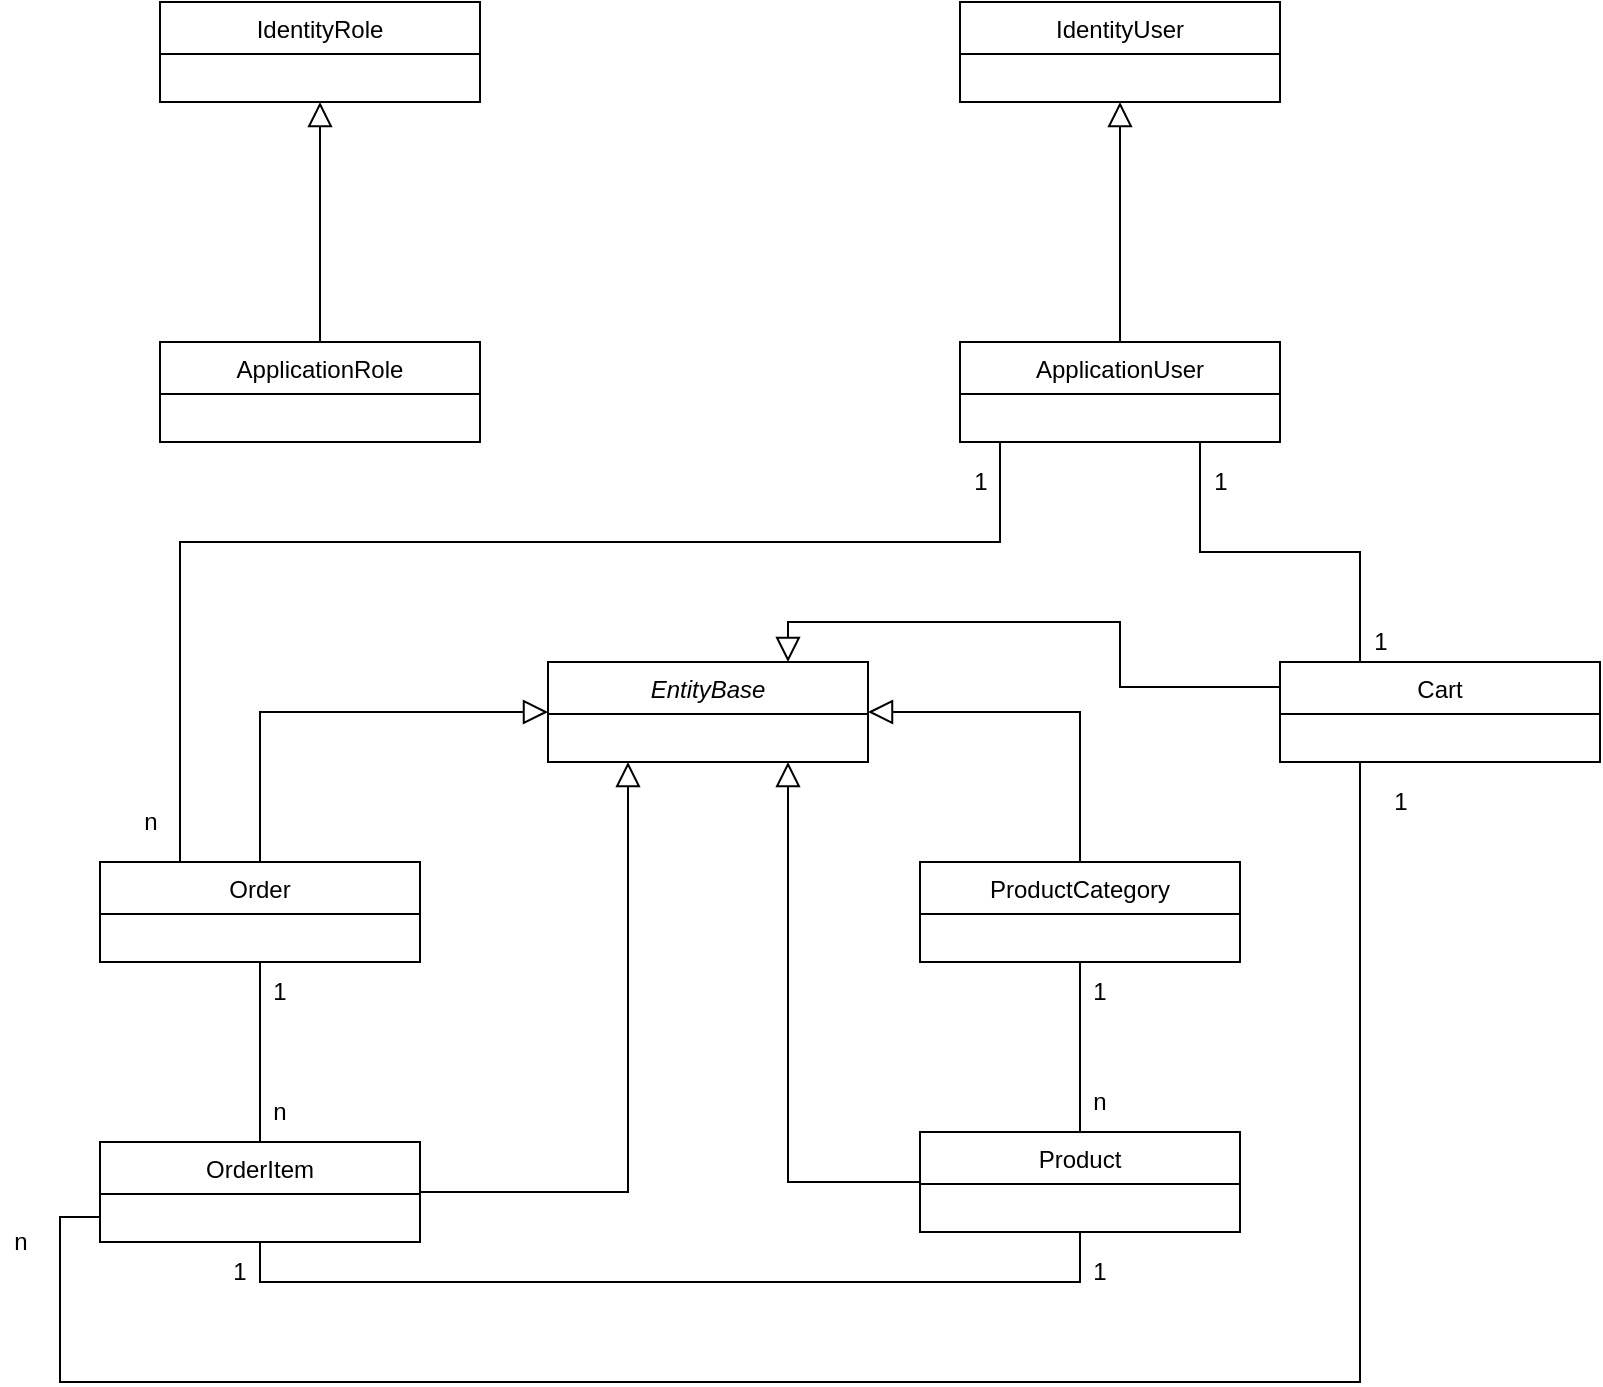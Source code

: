 <mxfile version="17.1.1" type="device" pages="2"><diagram id="C5RBs43oDa-KdzZeNtuy" name="Page-1"><mxGraphModel dx="1422" dy="754" grid="1" gridSize="10" guides="1" tooltips="1" connect="1" arrows="1" fold="1" page="1" pageScale="1" pageWidth="827" pageHeight="1169" math="0" shadow="0"><root><mxCell id="WIyWlLk6GJQsqaUBKTNV-0"/><mxCell id="WIyWlLk6GJQsqaUBKTNV-1" parent="WIyWlLk6GJQsqaUBKTNV-0"/><mxCell id="zkfFHV4jXpPFQw0GAbJ--0" value="IdentityRole" style="swimlane;fontStyle=0;align=center;verticalAlign=top;childLayout=stackLayout;horizontal=1;startSize=26;horizontalStack=0;resizeParent=1;resizeLast=0;collapsible=1;marginBottom=0;rounded=0;shadow=0;strokeWidth=1;" parent="WIyWlLk6GJQsqaUBKTNV-1" vertex="1"><mxGeometry x="140" y="110" width="160" height="50" as="geometry"><mxRectangle x="230" y="140" width="160" height="26" as="alternateBounds"/></mxGeometry></mxCell><mxCell id="QKG2dpMcUeXvzrc2wQBo-0" style="edgeStyle=orthogonalEdgeStyle;rounded=0;orthogonalLoop=1;jettySize=auto;html=1;exitX=0.75;exitY=1;exitDx=0;exitDy=0;entryX=0.25;entryY=0;entryDx=0;entryDy=0;endArrow=none;endFill=0;" edge="1" parent="WIyWlLk6GJQsqaUBKTNV-1" source="zkfFHV4jXpPFQw0GAbJ--13" target="A7w_kKGn5nIqc-CVTfZU-3"><mxGeometry relative="1" as="geometry"><Array as="points"><mxPoint x="560" y="330"/><mxPoint x="560" y="380"/><mxPoint x="150" y="380"/></Array></mxGeometry></mxCell><mxCell id="zkfFHV4jXpPFQw0GAbJ--13" value="ApplicationUser" style="swimlane;fontStyle=0;align=center;verticalAlign=top;childLayout=stackLayout;horizontal=1;startSize=26;horizontalStack=0;resizeParent=1;resizeLast=0;collapsible=1;marginBottom=0;rounded=0;shadow=0;strokeWidth=1;" parent="WIyWlLk6GJQsqaUBKTNV-1" vertex="1"><mxGeometry x="540" y="280" width="160" height="50" as="geometry"><mxRectangle x="340" y="380" width="170" height="26" as="alternateBounds"/></mxGeometry></mxCell><mxCell id="zkfFHV4jXpPFQw0GAbJ--16" value="" style="endArrow=block;endSize=10;endFill=0;shadow=0;strokeWidth=1;rounded=0;edgeStyle=elbowEdgeStyle;elbow=vertical;entryX=0.5;entryY=1;entryDx=0;entryDy=0;" parent="WIyWlLk6GJQsqaUBKTNV-1" source="zkfFHV4jXpPFQw0GAbJ--13" target="A7w_kKGn5nIqc-CVTfZU-0" edge="1"><mxGeometry width="160" relative="1" as="geometry"><mxPoint x="400" y="403" as="sourcePoint"/><mxPoint x="820" y="200" as="targetPoint"/><Array as="points"><mxPoint x="620" y="200"/></Array></mxGeometry></mxCell><mxCell id="A7w_kKGn5nIqc-CVTfZU-0" value="IdentityUser" style="swimlane;fontStyle=0;align=center;verticalAlign=top;childLayout=stackLayout;horizontal=1;startSize=26;horizontalStack=0;resizeParent=1;resizeLast=0;collapsible=1;marginBottom=0;rounded=0;shadow=0;strokeWidth=1;" parent="WIyWlLk6GJQsqaUBKTNV-1" vertex="1"><mxGeometry x="540" y="110" width="160" height="50" as="geometry"><mxRectangle x="230" y="140" width="160" height="26" as="alternateBounds"/></mxGeometry></mxCell><mxCell id="A7w_kKGn5nIqc-CVTfZU-1" value="ApplicationRole" style="swimlane;fontStyle=0;align=center;verticalAlign=top;childLayout=stackLayout;horizontal=1;startSize=26;horizontalStack=0;resizeParent=1;resizeLast=0;collapsible=1;marginBottom=0;rounded=0;shadow=0;strokeWidth=1;" parent="WIyWlLk6GJQsqaUBKTNV-1" vertex="1"><mxGeometry x="140" y="280" width="160" height="50" as="geometry"><mxRectangle x="340" y="380" width="170" height="26" as="alternateBounds"/></mxGeometry></mxCell><mxCell id="A7w_kKGn5nIqc-CVTfZU-2" value="" style="endArrow=block;endSize=10;endFill=0;shadow=0;strokeWidth=1;rounded=0;edgeStyle=elbowEdgeStyle;elbow=vertical;" parent="WIyWlLk6GJQsqaUBKTNV-1" source="A7w_kKGn5nIqc-CVTfZU-1" edge="1"><mxGeometry width="160" relative="1" as="geometry"><mxPoint x="130" y="363" as="sourcePoint"/><mxPoint x="220" y="160" as="targetPoint"/></mxGeometry></mxCell><mxCell id="A7w_kKGn5nIqc-CVTfZU-14" style="edgeStyle=orthogonalEdgeStyle;rounded=0;orthogonalLoop=1;jettySize=auto;html=1;endArrow=none;endFill=0;" parent="WIyWlLk6GJQsqaUBKTNV-1" source="A7w_kKGn5nIqc-CVTfZU-3" target="A7w_kKGn5nIqc-CVTfZU-4" edge="1"><mxGeometry relative="1" as="geometry"/></mxCell><mxCell id="A7w_kKGn5nIqc-CVTfZU-3" value="Order" style="swimlane;fontStyle=0;align=center;verticalAlign=top;childLayout=stackLayout;horizontal=1;startSize=26;horizontalStack=0;resizeParent=1;resizeLast=0;collapsible=1;marginBottom=0;rounded=0;shadow=0;strokeWidth=1;" parent="WIyWlLk6GJQsqaUBKTNV-1" vertex="1"><mxGeometry x="110" y="540" width="160" height="50" as="geometry"><mxRectangle x="340" y="380" width="170" height="26" as="alternateBounds"/></mxGeometry></mxCell><mxCell id="A7w_kKGn5nIqc-CVTfZU-20" style="edgeStyle=orthogonalEdgeStyle;rounded=0;orthogonalLoop=1;jettySize=auto;html=1;entryX=0.5;entryY=1;entryDx=0;entryDy=0;endArrow=none;endFill=0;" parent="WIyWlLk6GJQsqaUBKTNV-1" source="A7w_kKGn5nIqc-CVTfZU-4" target="A7w_kKGn5nIqc-CVTfZU-5" edge="1"><mxGeometry relative="1" as="geometry"><Array as="points"><mxPoint x="190" y="750"/><mxPoint x="600" y="750"/></Array></mxGeometry></mxCell><mxCell id="A7w_kKGn5nIqc-CVTfZU-4" value="OrderItem" style="swimlane;fontStyle=0;align=center;verticalAlign=top;childLayout=stackLayout;horizontal=1;startSize=26;horizontalStack=0;resizeParent=1;resizeLast=0;collapsible=1;marginBottom=0;rounded=0;shadow=0;strokeWidth=1;" parent="WIyWlLk6GJQsqaUBKTNV-1" vertex="1"><mxGeometry x="110" y="680" width="160" height="50" as="geometry"><mxRectangle x="340" y="380" width="170" height="26" as="alternateBounds"/></mxGeometry></mxCell><mxCell id="A7w_kKGn5nIqc-CVTfZU-5" value="Product" style="swimlane;fontStyle=0;align=center;verticalAlign=top;childLayout=stackLayout;horizontal=1;startSize=26;horizontalStack=0;resizeParent=1;resizeLast=0;collapsible=1;marginBottom=0;rounded=0;shadow=0;strokeWidth=1;" parent="WIyWlLk6GJQsqaUBKTNV-1" vertex="1"><mxGeometry x="520" y="675" width="160" height="50" as="geometry"><mxRectangle x="340" y="380" width="170" height="26" as="alternateBounds"/></mxGeometry></mxCell><mxCell id="A7w_kKGn5nIqc-CVTfZU-15" style="edgeStyle=orthogonalEdgeStyle;rounded=0;orthogonalLoop=1;jettySize=auto;html=1;entryX=0.5;entryY=0;entryDx=0;entryDy=0;endArrow=none;endFill=0;" parent="WIyWlLk6GJQsqaUBKTNV-1" source="A7w_kKGn5nIqc-CVTfZU-6" target="A7w_kKGn5nIqc-CVTfZU-5" edge="1"><mxGeometry relative="1" as="geometry"/></mxCell><mxCell id="A7w_kKGn5nIqc-CVTfZU-6" value="ProductCategory" style="swimlane;fontStyle=0;align=center;verticalAlign=top;childLayout=stackLayout;horizontal=1;startSize=26;horizontalStack=0;resizeParent=1;resizeLast=0;collapsible=1;marginBottom=0;rounded=0;shadow=0;strokeWidth=1;" parent="WIyWlLk6GJQsqaUBKTNV-1" vertex="1"><mxGeometry x="520" y="540" width="160" height="50" as="geometry"><mxRectangle x="340" y="380" width="170" height="26" as="alternateBounds"/></mxGeometry></mxCell><mxCell id="A7w_kKGn5nIqc-CVTfZU-7" value="EntityBase" style="swimlane;fontStyle=2;align=center;verticalAlign=top;childLayout=stackLayout;horizontal=1;startSize=26;horizontalStack=0;resizeParent=1;resizeLast=0;collapsible=1;marginBottom=0;rounded=0;shadow=0;strokeWidth=1;" parent="WIyWlLk6GJQsqaUBKTNV-1" vertex="1"><mxGeometry x="334" y="440" width="160" height="50" as="geometry"><mxRectangle x="340" y="380" width="170" height="26" as="alternateBounds"/></mxGeometry></mxCell><mxCell id="A7w_kKGn5nIqc-CVTfZU-8" value="" style="endArrow=block;endSize=10;endFill=0;shadow=0;strokeWidth=1;rounded=0;edgeStyle=elbowEdgeStyle;elbow=vertical;entryX=1;entryY=0.5;entryDx=0;entryDy=0;exitX=0.5;exitY=0;exitDx=0;exitDy=0;" parent="WIyWlLk6GJQsqaUBKTNV-1" source="A7w_kKGn5nIqc-CVTfZU-6" target="A7w_kKGn5nIqc-CVTfZU-7" edge="1"><mxGeometry width="160" relative="1" as="geometry"><mxPoint x="440" y="350" as="sourcePoint"/><mxPoint x="440" y="230" as="targetPoint"/><Array as="points"><mxPoint x="550" y="465"/></Array></mxGeometry></mxCell><mxCell id="A7w_kKGn5nIqc-CVTfZU-9" value="" style="endArrow=block;endSize=10;endFill=0;shadow=0;strokeWidth=1;rounded=0;edgeStyle=elbowEdgeStyle;elbow=vertical;entryX=0.75;entryY=1;entryDx=0;entryDy=0;exitX=0;exitY=0.5;exitDx=0;exitDy=0;" parent="WIyWlLk6GJQsqaUBKTNV-1" source="A7w_kKGn5nIqc-CVTfZU-5" target="A7w_kKGn5nIqc-CVTfZU-7" edge="1"><mxGeometry width="160" relative="1" as="geometry"><mxPoint x="510" y="710" as="sourcePoint"/><mxPoint x="504" y="475" as="targetPoint"/><Array as="points"><mxPoint x="490" y="700"/></Array></mxGeometry></mxCell><mxCell id="A7w_kKGn5nIqc-CVTfZU-10" value="" style="endArrow=block;endSize=10;endFill=0;shadow=0;strokeWidth=1;rounded=0;edgeStyle=elbowEdgeStyle;elbow=vertical;entryX=0.25;entryY=1;entryDx=0;entryDy=0;exitX=1;exitY=0.5;exitDx=0;exitDy=0;" parent="WIyWlLk6GJQsqaUBKTNV-1" source="A7w_kKGn5nIqc-CVTfZU-4" target="A7w_kKGn5nIqc-CVTfZU-7" edge="1"><mxGeometry width="160" relative="1" as="geometry"><mxPoint x="520" y="720" as="sourcePoint"/><mxPoint x="464" y="500" as="targetPoint"/><Array as="points"><mxPoint x="350" y="705"/></Array></mxGeometry></mxCell><mxCell id="A7w_kKGn5nIqc-CVTfZU-11" value="" style="endArrow=block;endSize=10;endFill=0;shadow=0;strokeWidth=1;rounded=0;edgeStyle=elbowEdgeStyle;elbow=vertical;entryX=0;entryY=0.5;entryDx=0;entryDy=0;exitX=0.5;exitY=0;exitDx=0;exitDy=0;" parent="WIyWlLk6GJQsqaUBKTNV-1" source="A7w_kKGn5nIqc-CVTfZU-3" target="A7w_kKGn5nIqc-CVTfZU-7" edge="1"><mxGeometry width="160" relative="1" as="geometry"><mxPoint x="280" y="715" as="sourcePoint"/><mxPoint x="384" y="500" as="targetPoint"/><Array as="points"><mxPoint x="250" y="465"/></Array></mxGeometry></mxCell><mxCell id="A7w_kKGn5nIqc-CVTfZU-16" value="1" style="text;html=1;strokeColor=none;fillColor=none;align=center;verticalAlign=middle;whiteSpace=wrap;rounded=0;" parent="WIyWlLk6GJQsqaUBKTNV-1" vertex="1"><mxGeometry x="580" y="590" width="60" height="30" as="geometry"/></mxCell><mxCell id="A7w_kKGn5nIqc-CVTfZU-17" value="n" style="text;html=1;strokeColor=none;fillColor=none;align=center;verticalAlign=middle;whiteSpace=wrap;rounded=0;" parent="WIyWlLk6GJQsqaUBKTNV-1" vertex="1"><mxGeometry x="580" y="645" width="60" height="30" as="geometry"/></mxCell><mxCell id="A7w_kKGn5nIqc-CVTfZU-18" value="1" style="text;html=1;strokeColor=none;fillColor=none;align=center;verticalAlign=middle;whiteSpace=wrap;rounded=0;" parent="WIyWlLk6GJQsqaUBKTNV-1" vertex="1"><mxGeometry x="170" y="590" width="60" height="30" as="geometry"/></mxCell><mxCell id="A7w_kKGn5nIqc-CVTfZU-19" value="n" style="text;html=1;strokeColor=none;fillColor=none;align=center;verticalAlign=middle;whiteSpace=wrap;rounded=0;" parent="WIyWlLk6GJQsqaUBKTNV-1" vertex="1"><mxGeometry x="170" y="650" width="60" height="30" as="geometry"/></mxCell><mxCell id="A7w_kKGn5nIqc-CVTfZU-21" value="1" style="text;html=1;strokeColor=none;fillColor=none;align=center;verticalAlign=middle;whiteSpace=wrap;rounded=0;" parent="WIyWlLk6GJQsqaUBKTNV-1" vertex="1"><mxGeometry x="150" y="730" width="60" height="30" as="geometry"/></mxCell><mxCell id="A7w_kKGn5nIqc-CVTfZU-22" value="1" style="text;html=1;strokeColor=none;fillColor=none;align=center;verticalAlign=middle;whiteSpace=wrap;rounded=0;" parent="WIyWlLk6GJQsqaUBKTNV-1" vertex="1"><mxGeometry x="580" y="730" width="60" height="30" as="geometry"/></mxCell><mxCell id="QKG2dpMcUeXvzrc2wQBo-1" value="1" style="text;html=1;align=center;verticalAlign=middle;resizable=0;points=[];autosize=1;strokeColor=none;fillColor=none;" vertex="1" parent="WIyWlLk6GJQsqaUBKTNV-1"><mxGeometry x="540" y="340" width="20" height="20" as="geometry"/></mxCell><mxCell id="QKG2dpMcUeXvzrc2wQBo-2" value="n" style="text;html=1;align=center;verticalAlign=middle;resizable=0;points=[];autosize=1;strokeColor=none;fillColor=none;" vertex="1" parent="WIyWlLk6GJQsqaUBKTNV-1"><mxGeometry x="125" y="510" width="20" height="20" as="geometry"/></mxCell><mxCell id="QKG2dpMcUeXvzrc2wQBo-8" style="edgeStyle=orthogonalEdgeStyle;rounded=0;orthogonalLoop=1;jettySize=auto;html=1;exitX=0.25;exitY=1;exitDx=0;exitDy=0;entryX=0;entryY=0.75;entryDx=0;entryDy=0;endArrow=none;endFill=0;" edge="1" parent="WIyWlLk6GJQsqaUBKTNV-1" source="QKG2dpMcUeXvzrc2wQBo-4" target="A7w_kKGn5nIqc-CVTfZU-4"><mxGeometry relative="1" as="geometry"><Array as="points"><mxPoint x="740" y="800"/><mxPoint x="90" y="800"/><mxPoint x="90" y="718"/></Array></mxGeometry></mxCell><mxCell id="QKG2dpMcUeXvzrc2wQBo-12" style="edgeStyle=orthogonalEdgeStyle;rounded=0;orthogonalLoop=1;jettySize=auto;html=1;exitX=0.25;exitY=0;exitDx=0;exitDy=0;entryX=0.75;entryY=1;entryDx=0;entryDy=0;endArrow=none;endFill=0;" edge="1" parent="WIyWlLk6GJQsqaUBKTNV-1" source="QKG2dpMcUeXvzrc2wQBo-4" target="zkfFHV4jXpPFQw0GAbJ--13"><mxGeometry relative="1" as="geometry"/></mxCell><mxCell id="QKG2dpMcUeXvzrc2wQBo-16" style="edgeStyle=orthogonalEdgeStyle;rounded=0;orthogonalLoop=1;jettySize=auto;html=1;exitX=0;exitY=0.25;exitDx=0;exitDy=0;entryX=0.75;entryY=0;entryDx=0;entryDy=0;endArrow=block;endFill=0;endSize=10;" edge="1" parent="WIyWlLk6GJQsqaUBKTNV-1" source="QKG2dpMcUeXvzrc2wQBo-4" target="A7w_kKGn5nIqc-CVTfZU-7"><mxGeometry relative="1" as="geometry"><Array as="points"><mxPoint x="620" y="453"/><mxPoint x="620" y="420"/><mxPoint x="454" y="420"/></Array></mxGeometry></mxCell><mxCell id="QKG2dpMcUeXvzrc2wQBo-4" value="Cart" style="swimlane;fontStyle=0;align=center;verticalAlign=top;childLayout=stackLayout;horizontal=1;startSize=26;horizontalStack=0;resizeParent=1;resizeLast=0;collapsible=1;marginBottom=0;rounded=0;shadow=0;strokeWidth=1;" vertex="1" parent="WIyWlLk6GJQsqaUBKTNV-1"><mxGeometry x="700" y="440" width="160" height="50" as="geometry"><mxRectangle x="700" y="440" width="170" height="26" as="alternateBounds"/></mxGeometry></mxCell><mxCell id="QKG2dpMcUeXvzrc2wQBo-6" value="1" style="text;html=1;align=center;verticalAlign=middle;resizable=0;points=[];autosize=1;strokeColor=none;fillColor=none;" vertex="1" parent="WIyWlLk6GJQsqaUBKTNV-1"><mxGeometry x="660" y="340" width="20" height="20" as="geometry"/></mxCell><mxCell id="QKG2dpMcUeXvzrc2wQBo-7" value="1" style="text;html=1;align=center;verticalAlign=middle;resizable=0;points=[];autosize=1;strokeColor=none;fillColor=none;" vertex="1" parent="WIyWlLk6GJQsqaUBKTNV-1"><mxGeometry x="740" y="420" width="20" height="20" as="geometry"/></mxCell><mxCell id="QKG2dpMcUeXvzrc2wQBo-9" value="1" style="text;html=1;align=center;verticalAlign=middle;resizable=0;points=[];autosize=1;strokeColor=none;fillColor=none;" vertex="1" parent="WIyWlLk6GJQsqaUBKTNV-1"><mxGeometry x="750" y="500" width="20" height="20" as="geometry"/></mxCell><mxCell id="QKG2dpMcUeXvzrc2wQBo-10" value="n" style="text;html=1;align=center;verticalAlign=middle;resizable=0;points=[];autosize=1;strokeColor=none;fillColor=none;" vertex="1" parent="WIyWlLk6GJQsqaUBKTNV-1"><mxGeometry x="60" y="720" width="20" height="20" as="geometry"/></mxCell></root></mxGraphModel></diagram><diagram id="_8BG8jCW96fh43ovEB0p" name="Page-2"><mxGraphModel dx="1422" dy="754" grid="1" gridSize="10" guides="1" tooltips="1" connect="1" arrows="1" fold="1" page="1" pageScale="1" pageWidth="827" pageHeight="1169" math="0" shadow="0"><root><mxCell id="RnsilhmBuDOVHoLpm8HE-0"/><mxCell id="RnsilhmBuDOVHoLpm8HE-1" parent="RnsilhmBuDOVHoLpm8HE-0"/></root></mxGraphModel></diagram></mxfile>